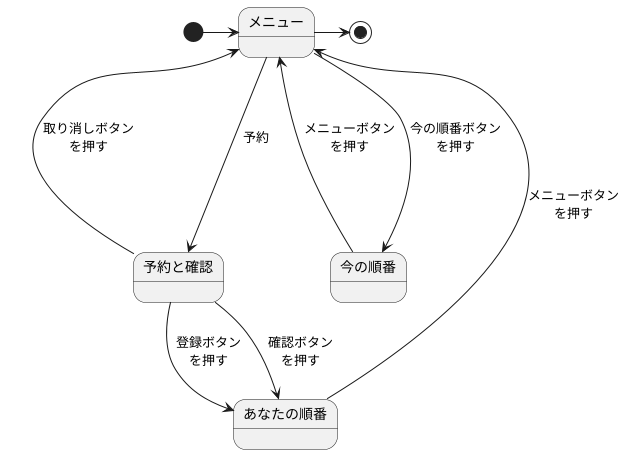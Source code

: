 @startuml 診察予約システム
state メニュー
state 今の順番
state 予約と確認
state あなたの順番

[*] -right-> メニュー
メニュー ---> 予約と確認 :予約
メニュー <--- 予約と確認 :取り消しボタン\nを押す
予約と確認 --> あなたの順番 :登録ボタン\nを押す
予約と確認 --> あなたの順番 :確認ボタン\nを押す
あなたの順番 --> メニュー :メニューボタン\nを押す
メニュー ---> 今の順番: 今の順番ボタン\nを押す
メニュー <--- 今の順番 : メニューボタン\nを押す
メニュー -right-> [*]
@enduml